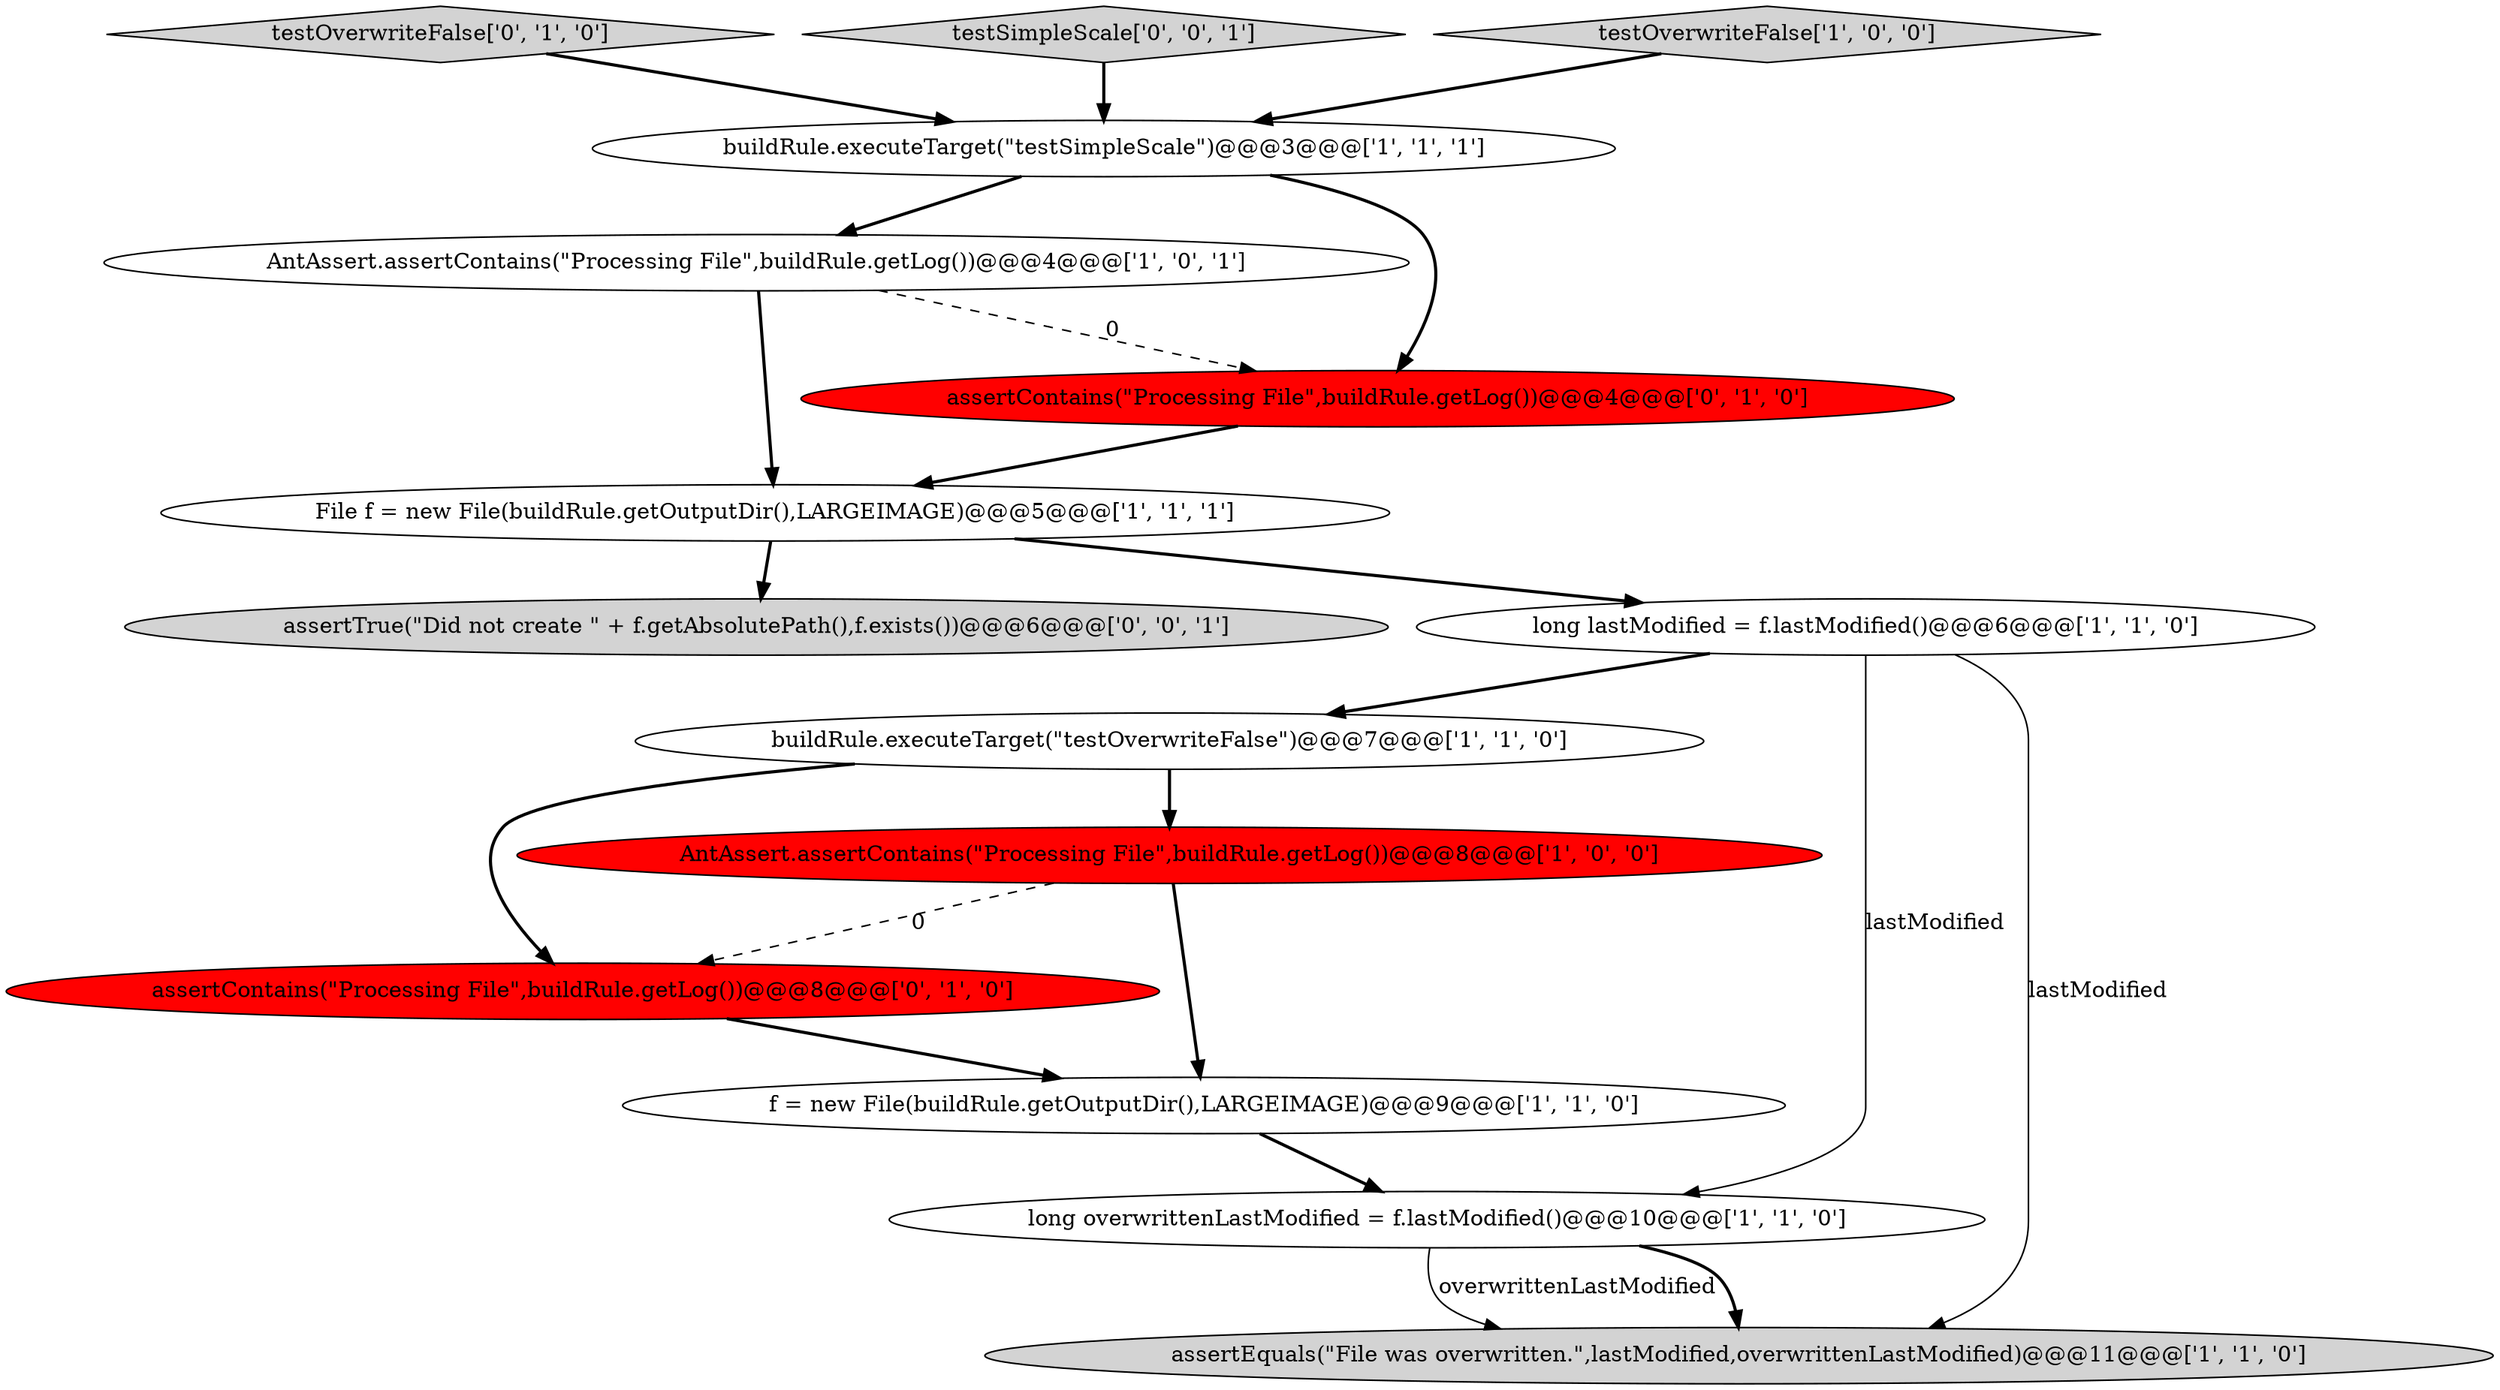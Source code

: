 digraph {
12 [style = filled, label = "testOverwriteFalse['0', '1', '0']", fillcolor = lightgray, shape = diamond image = "AAA0AAABBB2BBB"];
13 [style = filled, label = "assertTrue(\"Did not create \" + f.getAbsolutePath(),f.exists())@@@6@@@['0', '0', '1']", fillcolor = lightgray, shape = ellipse image = "AAA0AAABBB3BBB"];
1 [style = filled, label = "buildRule.executeTarget(\"testOverwriteFalse\")@@@7@@@['1', '1', '0']", fillcolor = white, shape = ellipse image = "AAA0AAABBB1BBB"];
7 [style = filled, label = "long overwrittenLastModified = f.lastModified()@@@10@@@['1', '1', '0']", fillcolor = white, shape = ellipse image = "AAA0AAABBB1BBB"];
0 [style = filled, label = "long lastModified = f.lastModified()@@@6@@@['1', '1', '0']", fillcolor = white, shape = ellipse image = "AAA0AAABBB1BBB"];
3 [style = filled, label = "f = new File(buildRule.getOutputDir(),LARGEIMAGE)@@@9@@@['1', '1', '0']", fillcolor = white, shape = ellipse image = "AAA0AAABBB1BBB"];
8 [style = filled, label = "File f = new File(buildRule.getOutputDir(),LARGEIMAGE)@@@5@@@['1', '1', '1']", fillcolor = white, shape = ellipse image = "AAA0AAABBB1BBB"];
9 [style = filled, label = "AntAssert.assertContains(\"Processing File\",buildRule.getLog())@@@4@@@['1', '0', '1']", fillcolor = white, shape = ellipse image = "AAA0AAABBB1BBB"];
10 [style = filled, label = "assertContains(\"Processing File\",buildRule.getLog())@@@4@@@['0', '1', '0']", fillcolor = red, shape = ellipse image = "AAA1AAABBB2BBB"];
14 [style = filled, label = "testSimpleScale['0', '0', '1']", fillcolor = lightgray, shape = diamond image = "AAA0AAABBB3BBB"];
5 [style = filled, label = "buildRule.executeTarget(\"testSimpleScale\")@@@3@@@['1', '1', '1']", fillcolor = white, shape = ellipse image = "AAA0AAABBB1BBB"];
4 [style = filled, label = "testOverwriteFalse['1', '0', '0']", fillcolor = lightgray, shape = diamond image = "AAA0AAABBB1BBB"];
6 [style = filled, label = "assertEquals(\"File was overwritten.\",lastModified,overwrittenLastModified)@@@11@@@['1', '1', '0']", fillcolor = lightgray, shape = ellipse image = "AAA0AAABBB1BBB"];
11 [style = filled, label = "assertContains(\"Processing File\",buildRule.getLog())@@@8@@@['0', '1', '0']", fillcolor = red, shape = ellipse image = "AAA1AAABBB2BBB"];
2 [style = filled, label = "AntAssert.assertContains(\"Processing File\",buildRule.getLog())@@@8@@@['1', '0', '0']", fillcolor = red, shape = ellipse image = "AAA1AAABBB1BBB"];
5->10 [style = bold, label=""];
9->10 [style = dashed, label="0"];
0->7 [style = solid, label="lastModified"];
12->5 [style = bold, label=""];
5->9 [style = bold, label=""];
2->3 [style = bold, label=""];
7->6 [style = solid, label="overwrittenLastModified"];
9->8 [style = bold, label=""];
1->11 [style = bold, label=""];
8->0 [style = bold, label=""];
10->8 [style = bold, label=""];
3->7 [style = bold, label=""];
11->3 [style = bold, label=""];
0->1 [style = bold, label=""];
7->6 [style = bold, label=""];
0->6 [style = solid, label="lastModified"];
2->11 [style = dashed, label="0"];
1->2 [style = bold, label=""];
4->5 [style = bold, label=""];
8->13 [style = bold, label=""];
14->5 [style = bold, label=""];
}
